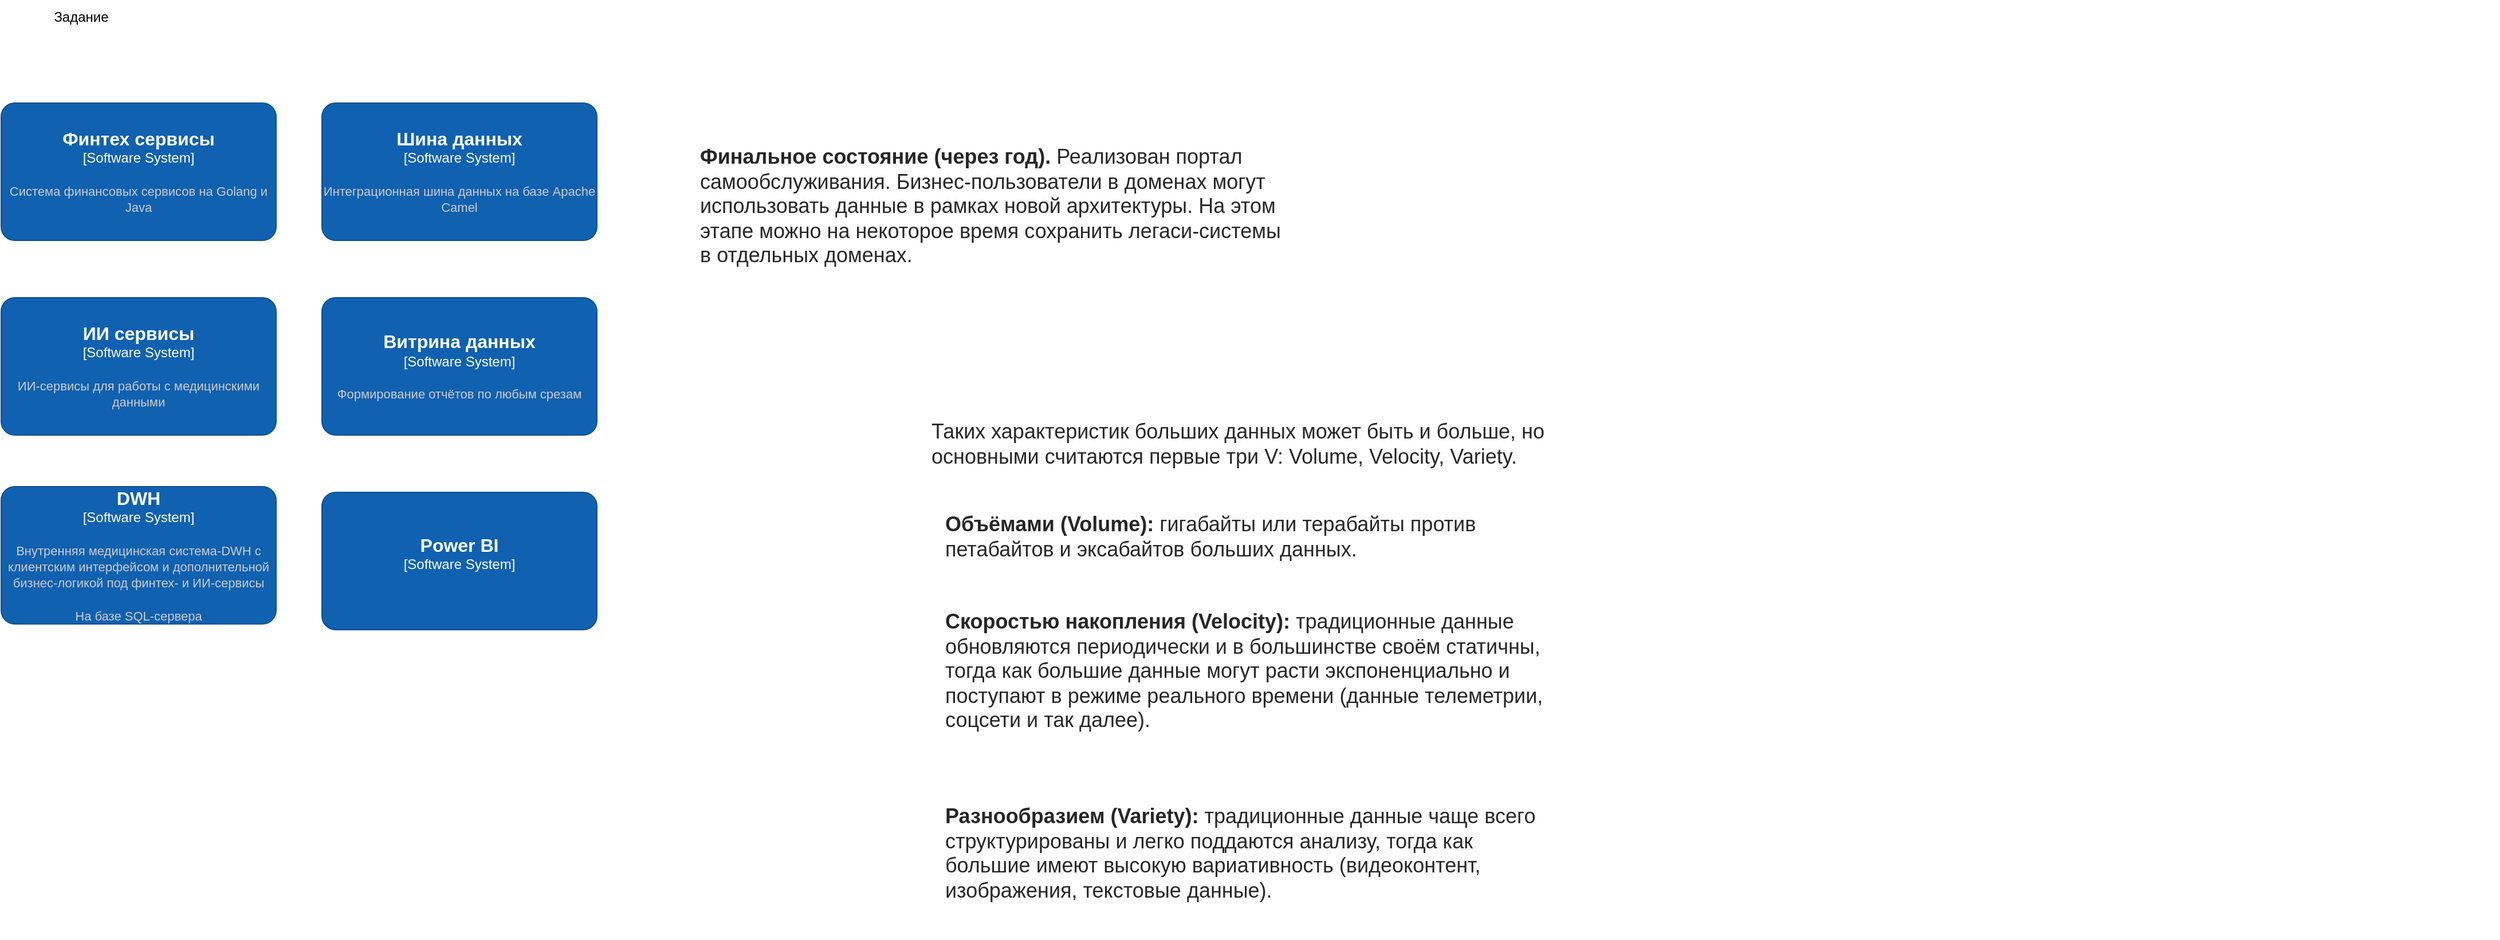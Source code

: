 <mxfile version="20.5.3" type="embed" pages="5"><diagram id="23iRSUPoRavnBvh4doch" name="C1"><mxGraphModel dx="937" dy="733" grid="1" gridSize="10" guides="1" tooltips="1" connect="1" arrows="1" fold="1" page="1" pageScale="1" pageWidth="827" pageHeight="1169" math="0" shadow="0"><root><mxCell id="0"/><mxCell id="1" parent="0"/><object placeholders="1" c4Name="Витрина данных" c4Type="Software System" c4Description="Формирование  отчётов по любым срезам" label="&lt;font style=&quot;font-size: 16px&quot;&gt;&lt;b&gt;%c4Name%&lt;/b&gt;&lt;/font&gt;&lt;div&gt;[%c4Type%]&lt;/div&gt;&lt;br&gt;&lt;div&gt;&lt;font style=&quot;font-size: 11px&quot;&gt;&lt;font color=&quot;#cccccc&quot;&gt;%c4Description%&lt;/font&gt;&lt;/div&gt;" id="2"><mxCell style="rounded=1;whiteSpace=wrap;html=1;labelBackgroundColor=none;fillColor=#1061B0;fontColor=#ffffff;align=center;arcSize=10;strokeColor=#0D5091;metaEdit=1;resizable=0;points=[[0.25,0,0],[0.5,0,0],[0.75,0,0],[1,0.25,0],[1,0.5,0],[1,0.75,0],[0.75,1,0],[0.5,1,0],[0.25,1,0],[0,0.75,0],[0,0.5,0],[0,0.25,0]];" parent="1" vertex="1"><mxGeometry x="330" y="300" width="240" height="120" as="geometry"/></mxCell></object><object placeholders="1" c4Name="Финтех сервисы" c4Type="Software System" c4Description="Система финансовых сервисов на Golang и Java" label="&lt;font style=&quot;font-size: 16px&quot;&gt;&lt;b&gt;%c4Name%&lt;/b&gt;&lt;/font&gt;&lt;div&gt;[%c4Type%]&lt;/div&gt;&lt;br&gt;&lt;div&gt;&lt;font style=&quot;font-size: 11px&quot;&gt;&lt;font color=&quot;#cccccc&quot;&gt;%c4Description%&lt;/font&gt;&lt;/div&gt;" id="3"><mxCell style="rounded=1;whiteSpace=wrap;html=1;labelBackgroundColor=none;fillColor=#1061B0;fontColor=#ffffff;align=center;arcSize=10;strokeColor=#0D5091;metaEdit=1;resizable=0;points=[[0.25,0,0],[0.5,0,0],[0.75,0,0],[1,0.25,0],[1,0.5,0],[1,0.75,0],[0.75,1,0],[0.5,1,0],[0.25,1,0],[0,0.75,0],[0,0.5,0],[0,0.25,0]];" parent="1" vertex="1"><mxGeometry x="50" y="130" width="240" height="120" as="geometry"/></mxCell></object><object placeholders="1" c4Name="DWH" c4Type="Software System" c4Description="Внутренняя медицинская система-DWH с клиентским интерфейсом и дополнительной бизнес-логикой под финтех- и ИИ-сервисы&#10;&#10;На базе SQL-сервера" label="&lt;font style=&quot;font-size: 16px&quot;&gt;&lt;b&gt;%c4Name%&lt;/b&gt;&lt;/font&gt;&lt;div&gt;[%c4Type%]&lt;/div&gt;&lt;br&gt;&lt;div&gt;&lt;font style=&quot;font-size: 11px&quot;&gt;&lt;font color=&quot;#cccccc&quot;&gt;%c4Description%&lt;/font&gt;&lt;/div&gt;" id="4"><mxCell style="rounded=1;whiteSpace=wrap;html=1;labelBackgroundColor=none;fillColor=#1061B0;fontColor=#ffffff;align=center;arcSize=10;strokeColor=#0D5091;metaEdit=1;resizable=0;points=[[0.25,0,0],[0.5,0,0],[0.75,0,0],[1,0.25,0],[1,0.5,0],[1,0.75,0],[0.75,1,0],[0.5,1,0],[0.25,1,0],[0,0.75,0],[0,0.5,0],[0,0.25,0]];" parent="1" vertex="1"><mxGeometry x="50" y="465" width="240" height="120" as="geometry"/></mxCell></object><object placeholders="1" c4Name="ИИ сервисы" c4Type="Software System" c4Description="ИИ-сервисы для работы с медицинскими данными" label="&lt;font style=&quot;font-size: 16px&quot;&gt;&lt;b&gt;%c4Name%&lt;/b&gt;&lt;/font&gt;&lt;div&gt;[%c4Type%]&lt;/div&gt;&lt;br&gt;&lt;div&gt;&lt;font style=&quot;font-size: 11px&quot;&gt;&lt;font color=&quot;#cccccc&quot;&gt;%c4Description%&lt;/font&gt;&lt;/div&gt;" id="5"><mxCell style="rounded=1;whiteSpace=wrap;html=1;labelBackgroundColor=none;fillColor=#1061B0;fontColor=#ffffff;align=center;arcSize=10;strokeColor=#0D5091;metaEdit=1;resizable=0;points=[[0.25,0,0],[0.5,0,0],[0.75,0,0],[1,0.25,0],[1,0.5,0],[1,0.75,0],[0.75,1,0],[0.5,1,0],[0.25,1,0],[0,0.75,0],[0,0.5,0],[0,0.25,0]];" parent="1" vertex="1"><mxGeometry x="50" y="300" width="240" height="120" as="geometry"/></mxCell></object><object placeholders="1" c4Name="Шина данных" c4Type="Software System" c4Description="Интеграционная шина данных на базе Apache Camel" label="&lt;font style=&quot;font-size: 16px&quot;&gt;&lt;b&gt;%c4Name%&lt;/b&gt;&lt;/font&gt;&lt;div&gt;[%c4Type%]&lt;/div&gt;&lt;br&gt;&lt;div&gt;&lt;font style=&quot;font-size: 11px&quot;&gt;&lt;font color=&quot;#cccccc&quot;&gt;%c4Description%&lt;/font&gt;&lt;/div&gt;" id="6"><mxCell style="rounded=1;whiteSpace=wrap;html=1;labelBackgroundColor=none;fillColor=#1061B0;fontColor=#ffffff;align=center;arcSize=10;strokeColor=#0D5091;metaEdit=1;resizable=0;points=[[0.25,0,0],[0.5,0,0],[0.75,0,0],[1,0.25,0],[1,0.5,0],[1,0.75,0],[0.75,1,0],[0.5,1,0],[0.25,1,0],[0,0.75,0],[0,0.5,0],[0,0.25,0]];" parent="1" vertex="1"><mxGeometry x="330" y="130" width="240" height="120" as="geometry"/></mxCell></object><object placeholders="1" c4Name="Power BI" c4Type="Software System" c4Description="" label="&lt;font style=&quot;font-size: 16px&quot;&gt;&lt;b&gt;%c4Name%&lt;/b&gt;&lt;/font&gt;&lt;div&gt;[%c4Type%]&lt;/div&gt;&lt;br&gt;&lt;div&gt;&lt;font style=&quot;font-size: 11px&quot;&gt;&lt;font color=&quot;#cccccc&quot;&gt;%c4Description%&lt;/font&gt;&lt;/div&gt;" id="7"><mxCell style="rounded=1;whiteSpace=wrap;html=1;labelBackgroundColor=none;fillColor=#1061B0;fontColor=#ffffff;align=center;arcSize=10;strokeColor=#0D5091;metaEdit=1;resizable=0;points=[[0.25,0,0],[0.5,0,0],[0.75,0,0],[1,0.25,0],[1,0.5,0],[1,0.75,0],[0.75,1,0],[0.5,1,0],[0.25,1,0],[0,0.75,0],[0,0.5,0],[0,0.25,0]];" parent="1" vertex="1"><mxGeometry x="330" y="470" width="240" height="120" as="geometry"/></mxCell></object><mxCell id="197l-86i7AskJh7iJ8gt-7" value="&lt;ul style=&quot;box-sizing: inherit; margin: var(--size-400, calc(var(--base-unit, calc(1rem * var(--base-ratio, 1))) * 1.25)) 0 0 var(--size-300, var(--base-unit, calc(1rem * var(--base-ratio, 1)))); padding: 0 0 0 var(--size-700, calc(var(--base-unit, calc(1rem * var(--base-ratio, 1))) * 2)); list-style: none; color: rgba(0, 0, 0, 0.85); font-family: &amp;quot;YS Text&amp;quot;, sans-serif; font-size: 18px; font-style: normal; font-variant-ligatures: normal; font-variant-caps: normal; font-weight: 400; letter-spacing: normal; orphans: 2; text-align: start; text-indent: 0px; text-transform: none; widows: 2; word-spacing: 0px; -webkit-text-stroke-width: 0px; background-color: rgb(255, 255, 255); text-decoration-thickness: initial; text-decoration-style: initial; text-decoration-color: initial;&quot;&gt;&lt;li style=&quot;box-sizing: inherit; position: relative;&quot;&gt;&lt;strong style=&quot;box-sizing: inherit;&quot;&gt;Финальное состояние (через год).&lt;/strong&gt; Реализован портал самообслуживания. Бизнес-пользователи в доменах могут использовать данные в рамках новой архитектуры. На этом этапе можно на некоторое время сохранить легаси-системы в отдельных доменах.&lt;/li&gt;&lt;/ul&gt;" style="text;whiteSpace=wrap;html=1;" parent="1" vertex="1"><mxGeometry x="610" y="140" width="560" height="150" as="geometry"/></mxCell><UserObject label="Задание" link="https://practicum.yandex.ru/learn/software-architect/courses/a12a97b7-f7d7-4fa6-be32-74c0288e743e/sprints/370414/topics/603c01d9-281a-4949-a158-518064df6f49/lessons/db078c45-7142-422d-b123-892430124c1c/" id="197l-86i7AskJh7iJ8gt-8"><mxCell style="text;html=1;strokeColor=none;fillColor=none;align=center;verticalAlign=middle;whiteSpace=wrap;rounded=0;" parent="1" vertex="1"><mxGeometry x="90" y="40" width="60" height="30" as="geometry"/></mxCell></UserObject><mxCell id="197l-86i7AskJh7iJ8gt-9" value="&lt;span style=&quot;color: rgba(0, 0, 0, 0.85); font-family: &amp;quot;YS Text&amp;quot;, sans-serif; font-size: 18px; font-style: normal; font-variant-ligatures: normal; font-variant-caps: normal; font-weight: 400; letter-spacing: normal; orphans: 2; text-align: start; text-indent: 0px; text-transform: none; widows: 2; word-spacing: 0px; -webkit-text-stroke-width: 0px; background-color: rgb(255, 255, 255); text-decoration-thickness: initial; text-decoration-style: initial; text-decoration-color: initial; float: none; display: inline !important;&quot;&gt;Таких характеристик больших данных может быть и больше, но основными считаются первые три V: Volume, Velocity, Variety.&lt;/span&gt;" style="text;whiteSpace=wrap;html=1;" parent="1" vertex="1"><mxGeometry x="860" y="400" width="560" height="90" as="geometry"/></mxCell><mxCell id="197l-86i7AskJh7iJ8gt-10" value="&lt;ul style=&quot;box-sizing: inherit; margin-top: var(--size-300, var(--base-unit, calc(1rem * var(--base-ratio, 1)))); padding: 0 0 0 var(--size-700, calc(var(--base-unit, calc(1rem * var(--base-ratio, 1))) * 2)); list-style: none; color: rgba(0, 0, 0, 0.85); font-family: &amp;quot;YS Text&amp;quot;, sans-serif; font-size: 18px; font-style: normal; font-variant-ligatures: normal; font-variant-caps: normal; font-weight: 400; letter-spacing: normal; orphans: 2; text-align: start; text-indent: 0px; text-transform: none; widows: 2; word-spacing: 0px; -webkit-text-stroke-width: 0px; background-color: rgb(255, 255, 255); text-decoration-thickness: initial; text-decoration-style: initial; text-decoration-color: initial;&quot;&gt;&lt;li style=&quot;box-sizing: inherit; position: relative; margin: 0 0 var(--size-100, calc(var(--base-unit, calc(1rem * var(--base-ratio, 1))) * 0.5));&quot;&gt;&lt;strong style=&quot;box-sizing: inherit;&quot;&gt;Объёмами (Volume):&lt;/strong&gt; гигабайты или терабайты против петабайтов и эксабайтов больших данных.&lt;/li&gt;&lt;/ul&gt;" style="text;whiteSpace=wrap;html=1;fontColor=#330000;" parent="1" vertex="1"><mxGeometry x="840" y="465" width="560" height="100" as="geometry"/></mxCell><mxCell id="197l-86i7AskJh7iJ8gt-11" value="&lt;ul style=&quot;box-sizing: inherit; margin-top: var(--size-300, var(--base-unit, calc(1rem * var(--base-ratio, 1)))); padding: 0 0 0 var(--size-700, calc(var(--base-unit, calc(1rem * var(--base-ratio, 1))) * 2)); list-style: none; color: rgba(0, 0, 0, 0.85); font-family: &amp;quot;YS Text&amp;quot;, sans-serif; font-size: 18px; font-style: normal; font-variant-ligatures: normal; font-variant-caps: normal; font-weight: 400; letter-spacing: normal; orphans: 2; text-align: start; text-indent: 0px; text-transform: none; widows: 2; word-spacing: 0px; -webkit-text-stroke-width: 0px; background-color: rgb(255, 255, 255); text-decoration-thickness: initial; text-decoration-style: initial; text-decoration-color: initial;&quot;&gt;&lt;li style=&quot;box-sizing: inherit; position: relative; margin: 0 0 var(--size-100, calc(var(--base-unit, calc(1rem * var(--base-ratio, 1))) * 0.5));&quot;&gt;&lt;strong style=&quot;box-sizing: inherit;&quot;&gt;Скоростью накопления (Velocity):&lt;/strong&gt; традиционные данные обновляются периодически и в большинстве своём статичны, тогда как большие данные могут расти экспоненциально и поступают в режиме реального времени (данные телеметрии, соцсети и так далее).&lt;/li&gt;&lt;/ul&gt;" style="text;whiteSpace=wrap;html=1;fontColor=#330000;" parent="1" vertex="1"><mxGeometry x="840" y="550" width="560" height="170" as="geometry"/></mxCell><mxCell id="197l-86i7AskJh7iJ8gt-12" value="&lt;ul style=&quot;box-sizing: inherit; margin-top: var(--size-300, var(--base-unit, calc(1rem * var(--base-ratio, 1)))); padding: 0 0 0 var(--size-700, calc(var(--base-unit, calc(1rem * var(--base-ratio, 1))) * 2)); list-style: none; color: rgba(0, 0, 0, 0.85); font-family: &amp;quot;YS Text&amp;quot;, sans-serif; font-size: 18px; font-style: normal; font-variant-ligatures: normal; font-variant-caps: normal; font-weight: 400; letter-spacing: normal; orphans: 2; text-align: start; text-indent: 0px; text-transform: none; widows: 2; word-spacing: 0px; -webkit-text-stroke-width: 0px; background-color: rgb(255, 255, 255); text-decoration-thickness: initial; text-decoration-style: initial; text-decoration-color: initial;&quot;&gt;&lt;li style=&quot;box-sizing: inherit; position: relative; margin: 0 0 var(--size-100, calc(var(--base-unit, calc(1rem * var(--base-ratio, 1))) * 0.5));&quot;&gt;&lt;strong style=&quot;box-sizing: inherit;&quot;&gt;Разнообразием (Variety):&lt;/strong&gt; традиционные данные чаще всего структурированы и легко поддаются анализу, тогда как большие имеют высокую вариативность (видеоконтент, изображения, текстовые данные).&lt;/li&gt;&lt;/ul&gt;" style="text;whiteSpace=wrap;html=1;fontColor=#330000;" parent="1" vertex="1"><mxGeometry x="840" y="720" width="560" height="140" as="geometry"/></mxCell><mxCell id="197l-86i7AskJh7iJ8gt-14" value="" style="shape=image;verticalLabelPosition=bottom;labelBackgroundColor=default;verticalAlign=top;aspect=fixed;imageAspect=0;image=https://pictures.s3.yandex.net/resources/image_15_1734363718.png;" parent="1" vertex="1"><mxGeometry x="1450" y="420" width="780" height="403.5" as="geometry"/></mxCell></root></mxGraphModel></diagram><diagram id="8i_M9Wmt8dOl9sMilWbp" name="C2"><mxGraphModel dx="3378" dy="2322" grid="1" gridSize="10" guides="1" tooltips="1" connect="1" arrows="1" fold="1" page="1" pageScale="1" pageWidth="850" pageHeight="1100" math="0" shadow="0"><root><mxCell id="0"/><mxCell id="1" parent="0"/><mxCell id="GyOEUE6wmEK48pXzQRWV-2" style="edgeStyle=orthogonalEdgeStyle;rounded=0;orthogonalLoop=1;jettySize=auto;html=1;" parent="1" source="uXZamKywYNKK_NegLSkp-1" target="DBlOYCLoVQVMYjwKYsTO-2" edge="1"><mxGeometry relative="1" as="geometry"><Array as="points"><mxPoint x="-200" y="210"/></Array></mxGeometry></mxCell><mxCell id="GyOEUE6wmEK48pXzQRWV-9" style="edgeStyle=orthogonalEdgeStyle;rounded=0;orthogonalLoop=1;jettySize=auto;html=1;" parent="1" source="uXZamKywYNKK_NegLSkp-1" edge="1"><mxGeometry relative="1" as="geometry"><mxPoint x="-1400" y="300" as="targetPoint"/></mxGeometry></mxCell><object placeholders="1" c4Type="DWH" c4Container="Container" c4Technology="Microsoft SQL-сервера 2008 года" c4Description="" label="&lt;font style=&quot;font-size: 16px&quot;&gt;&lt;b&gt;%c4Type%&lt;/b&gt;&lt;/font&gt;&lt;div&gt;[%c4Container%:&amp;nbsp;%c4Technology%]&lt;/div&gt;&lt;br&gt;&lt;div&gt;&lt;font style=&quot;font-size: 11px&quot;&gt;&lt;font color=&quot;#E6E6E6&quot;&gt;%c4Description%&lt;/font&gt;&lt;/div&gt;" id="uXZamKywYNKK_NegLSkp-1"><mxCell style="shape=cylinder3;size=15;whiteSpace=wrap;html=1;boundedLbl=1;rounded=0;labelBackgroundColor=none;fillColor=#23A2D9;fontSize=12;fontColor=#ffffff;align=center;strokeColor=#0E7DAD;metaEdit=1;points=[[0.5,0,0],[1,0.25,0],[1,0.5,0],[1,0.75,0],[0.5,1,0],[0,0.75,0],[0,0.5,0],[0,0.25,0]];resizable=0;" parent="1" vertex="1"><mxGeometry x="-580" y="-60" width="240" height="120" as="geometry"/></mxCell></object><mxCell id="GyOEUE6wmEK48pXzQRWV-11" style="edgeStyle=orthogonalEdgeStyle;rounded=0;orthogonalLoop=1;jettySize=auto;html=1;" parent="1" source="uXZamKywYNKK_NegLSkp-2" target="DBlOYCLoVQVMYjwKYsTO-2" edge="1"><mxGeometry relative="1" as="geometry"><Array as="points"><mxPoint x="-200" y="510"/></Array></mxGeometry></mxCell><object placeholders="1" c4Type="Мета данные" c4Container="Container" c4Technology="" c4Description="" label="&lt;font style=&quot;font-size: 16px&quot;&gt;&lt;b&gt;%c4Type%&lt;/b&gt;&lt;/font&gt;&lt;div&gt;[%c4Container%:&amp;nbsp;%c4Technology%]&lt;/div&gt;&lt;br&gt;&lt;div&gt;&lt;font style=&quot;font-size: 11px&quot;&gt;&lt;font color=&quot;#E6E6E6&quot;&gt;%c4Description%&lt;/font&gt;&lt;/div&gt;" id="uXZamKywYNKK_NegLSkp-2"><mxCell style="shape=cylinder3;size=15;whiteSpace=wrap;html=1;boundedLbl=1;rounded=0;labelBackgroundColor=none;fillColor=#23A2D9;fontSize=12;fontColor=#ffffff;align=center;strokeColor=#0E7DAD;metaEdit=1;points=[[0.5,0,0],[1,0.25,0],[1,0.5,0],[1,0.75,0],[0.5,1,0],[0,0.75,0],[0,0.5,0],[0,0.25,0]];resizable=0;" parent="1" vertex="1"><mxGeometry x="-650" y="450" width="240" height="120" as="geometry"/></mxCell></object><mxCell id="GyOEUE6wmEK48pXzQRWV-4" style="edgeStyle=orthogonalEdgeStyle;rounded=0;orthogonalLoop=1;jettySize=auto;html=1;" parent="1" source="DBlOYCLoVQVMYjwKYsTO-2" target="5u0WfhAQeUIpRheXeeQP-3" edge="1"><mxGeometry relative="1" as="geometry"><Array as="points"><mxPoint x="-150" y="40"/></Array></mxGeometry></mxCell><mxCell id="GyOEUE6wmEK48pXzQRWV-5" style="edgeStyle=orthogonalEdgeStyle;rounded=0;orthogonalLoop=1;jettySize=auto;html=1;" parent="1" source="DBlOYCLoVQVMYjwKYsTO-2" target="5u0WfhAQeUIpRheXeeQP-2" edge="1"><mxGeometry relative="1" as="geometry"><Array as="points"><mxPoint x="-80" y="250"/></Array></mxGeometry></mxCell><object placeholders="1" c4Name="ETL оркестратор" c4Type="Container" c4Technology="Airflow" c4Description="" label="&lt;font style=&quot;font-size: 16px&quot;&gt;&lt;b&gt;%c4Name%&lt;/b&gt;&lt;/font&gt;&lt;div&gt;[%c4Type%: %c4Technology%]&lt;/div&gt;&lt;br&gt;&lt;div&gt;&lt;font style=&quot;font-size: 11px&quot;&gt;&lt;font color=&quot;#E6E6E6&quot;&gt;%c4Description%&lt;/font&gt;&lt;/div&gt;" id="DBlOYCLoVQVMYjwKYsTO-2"><mxCell style="rounded=1;whiteSpace=wrap;html=1;fontSize=11;labelBackgroundColor=none;fillColor=#23A2D9;fontColor=#ffffff;align=center;arcSize=10;strokeColor=#0E7DAD;metaEdit=1;resizable=0;points=[[0.25,0,0],[0.5,0,0],[0.75,0,0],[1,0.25,0],[1,0.5,0],[1,0.75,0],[0.75,1,0],[0.5,1,0],[0.25,1,0],[0,0.75,0],[0,0.5,0],[0,0.25,0]];" parent="1" vertex="1"><mxGeometry x="-270" y="310" width="240" height="120" as="geometry"/></mxCell></object><object placeholders="1" c4Name="Контроллер" c4Type="Container" c4Technology="" c4Description="" label="&lt;font style=&quot;font-size: 16px&quot;&gt;&lt;b&gt;%c4Name%&lt;/b&gt;&lt;/font&gt;&lt;div&gt;[%c4Type%: %c4Technology%]&lt;/div&gt;&lt;br&gt;&lt;div&gt;&lt;font style=&quot;font-size: 11px&quot;&gt;&lt;font color=&quot;#E6E6E6&quot;&gt;%c4Description%&lt;/font&gt;&lt;/div&gt;" id="HTFtOqsjaucjWdzeqEvK-1"><mxCell style="rounded=1;whiteSpace=wrap;html=1;fontSize=11;labelBackgroundColor=none;fillColor=#23A2D9;fontColor=#ffffff;align=center;arcSize=10;strokeColor=#0E7DAD;metaEdit=1;resizable=0;points=[[0.25,0,0],[0.5,0,0],[0.75,0,0],[1,0.25,0],[1,0.5,0],[1,0.75,0],[0.75,1,0],[0.5,1,0],[0.25,1,0],[0,0.75,0],[0,0.5,0],[0,0.25,0]];" parent="1" vertex="1"><mxGeometry x="520" y="-20" width="240" height="120" as="geometry"/></mxCell></object><mxCell id="GyOEUE6wmEK48pXzQRWV-16" style="edgeStyle=orthogonalEdgeStyle;rounded=0;orthogonalLoop=1;jettySize=auto;html=1;" parent="1" source="5u0WfhAQeUIpRheXeeQP-2" target="GyOEUE6wmEK48pXzQRWV-13" edge="1"><mxGeometry relative="1" as="geometry"/></mxCell><object placeholders="1" c4Type="DB ML" c4Container="Container" c4Technology="" c4Description="" label="&lt;font style=&quot;font-size: 16px&quot;&gt;&lt;b&gt;%c4Type%&lt;/b&gt;&lt;/font&gt;&lt;div&gt;[%c4Container%:&amp;nbsp;%c4Technology%]&lt;/div&gt;&lt;br&gt;&lt;div&gt;&lt;font style=&quot;font-size: 11px&quot;&gt;&lt;font color=&quot;#E6E6E6&quot;&gt;%c4Description%&lt;/font&gt;&lt;/div&gt;" id="5u0WfhAQeUIpRheXeeQP-2"><mxCell style="shape=cylinder3;size=15;whiteSpace=wrap;html=1;boundedLbl=1;rounded=0;labelBackgroundColor=none;fillColor=#23A2D9;fontSize=12;fontColor=#ffffff;align=center;strokeColor=#0E7DAD;metaEdit=1;points=[[0.5,0,0],[1,0.25,0],[1,0.5,0],[1,0.75,0],[0.5,1,0],[0,0.75,0],[0,0.5,0],[0,0.25,0]];resizable=0;" parent="1" vertex="1"><mxGeometry x="140" y="190" width="240" height="120" as="geometry"/></mxCell></object><mxCell id="GyOEUE6wmEK48pXzQRWV-12" style="edgeStyle=orthogonalEdgeStyle;rounded=0;orthogonalLoop=1;jettySize=auto;html=1;" parent="1" source="5u0WfhAQeUIpRheXeeQP-3" target="HTFtOqsjaucjWdzeqEvK-1" edge="1"><mxGeometry relative="1" as="geometry"/></mxCell><object placeholders="1" c4Type="DB финтех" c4Container="Container" c4Technology="" c4Description="" label="&lt;font style=&quot;font-size: 16px&quot;&gt;&lt;b&gt;%c4Type%&lt;/b&gt;&lt;/font&gt;&lt;div&gt;[%c4Container%:&amp;nbsp;%c4Technology%]&lt;/div&gt;&lt;br&gt;&lt;div&gt;&lt;font style=&quot;font-size: 11px&quot;&gt;&lt;font color=&quot;#E6E6E6&quot;&gt;%c4Description%&lt;/font&gt;&lt;/div&gt;" id="5u0WfhAQeUIpRheXeeQP-3"><mxCell style="shape=cylinder3;size=15;whiteSpace=wrap;html=1;boundedLbl=1;rounded=0;labelBackgroundColor=none;fillColor=#23A2D9;fontSize=12;fontColor=#ffffff;align=center;strokeColor=#0E7DAD;metaEdit=1;points=[[0.5,0,0],[1,0.25,0],[1,0.5,0],[1,0.75,0],[0.5,1,0],[0,0.75,0],[0,0.5,0],[0,0.25,0]];resizable=0;" parent="1" vertex="1"><mxGeometry x="140" y="-20" width="240" height="120" as="geometry"/></mxCell></object><mxCell id="GyOEUE6wmEK48pXzQRWV-19" style="edgeStyle=orthogonalEdgeStyle;rounded=0;orthogonalLoop=1;jettySize=auto;html=1;" parent="1" source="qfolQS0Iv-JqsglXWNlU-1" target="uXZamKywYNKK_NegLSkp-1" edge="1"><mxGeometry relative="1" as="geometry"/></mxCell><object placeholders="1" c4Type="Шина данных" c4Container="Container" c4Technology="Apache Camel" c4Description="container role/responsibility." label="&lt;font style=&quot;font-size: 16px&quot;&gt;&lt;b&gt;%c4Type%&lt;/b&gt;&lt;/font&gt;&lt;div&gt;[%c4Container%:&amp;nbsp;%c4Technology%]&lt;/div&gt;&lt;br&gt;&lt;div&gt;&lt;font style=&quot;font-size: 11px&quot;&gt;&lt;font color=&quot;#E6E6E6&quot;&gt;%c4Description%&lt;/font&gt;&lt;/div&gt;" id="qfolQS0Iv-JqsglXWNlU-1"><mxCell style="shape=cylinder3;size=15;direction=south;whiteSpace=wrap;html=1;boundedLbl=1;rounded=0;labelBackgroundColor=none;fillColor=#23A2D9;fontSize=12;fontColor=#ffffff;align=center;strokeColor=#0E7DAD;metaEdit=1;points=[[0.5,0,0],[1,0.25,0],[1,0.5,0],[1,0.75,0],[0.5,1,0],[0,0.75,0],[0,0.5,0],[0,0.25,0]];resizable=0;" parent="1" vertex="1"><mxGeometry x="-580" y="-440" width="240" height="120" as="geometry"/></mxCell></object><mxCell id="OhluFPCrRhp2pNwpq7n2-2" style="edgeStyle=orthogonalEdgeStyle;rounded=0;orthogonalLoop=1;jettySize=auto;html=1;fontColor=#330000;startArrow=classic;startFill=1;" parent="1" source="OhluFPCrRhp2pNwpq7n2-1" target="qfolQS0Iv-JqsglXWNlU-1" edge="1"><mxGeometry relative="1" as="geometry"/></mxCell><object placeholders="1" c4Name="ИИ сервисы" c4Type="Software System" c4Description="ИИ-сервисы для работы с медицинскими данными" label="&lt;font style=&quot;font-size: 16px&quot;&gt;&lt;b&gt;%c4Name%&lt;/b&gt;&lt;/font&gt;&lt;div&gt;[%c4Type%]&lt;/div&gt;&lt;br&gt;&lt;div&gt;&lt;font style=&quot;font-size: 11px&quot;&gt;&lt;font color=&quot;#cccccc&quot;&gt;%c4Description%&lt;/font&gt;&lt;/div&gt;" id="OhluFPCrRhp2pNwpq7n2-1"><mxCell style="rounded=1;whiteSpace=wrap;html=1;labelBackgroundColor=none;fillColor=#1061B0;fontColor=#ffffff;align=center;arcSize=10;strokeColor=#0D5091;metaEdit=1;resizable=0;points=[[0.25,0,0],[0.5,0,0],[0.75,0,0],[1,0.25,0],[1,0.5,0],[1,0.75,0],[0.75,1,0],[0.5,1,0],[0.25,1,0],[0,0.75,0],[0,0.5,0],[0,0.25,0]];" parent="1" vertex="1"><mxGeometry x="-960" y="-440" width="240" height="120" as="geometry"/></mxCell></object><mxCell id="hm6NtoqCERlV51BhnNZn-2" style="edgeStyle=orthogonalEdgeStyle;rounded=0;orthogonalLoop=1;jettySize=auto;html=1;fontColor=#330000;startArrow=classic;startFill=1;" parent="1" source="hm6NtoqCERlV51BhnNZn-1" target="qfolQS0Iv-JqsglXWNlU-1" edge="1"><mxGeometry relative="1" as="geometry"/></mxCell><object placeholders="1" c4Name="Финтех сервисы" c4Type="Software System" c4Description="Система финансовых сервисов на Golang и Java" label="&lt;font style=&quot;font-size: 16px&quot;&gt;&lt;b&gt;%c4Name%&lt;/b&gt;&lt;/font&gt;&lt;div&gt;[%c4Type%]&lt;/div&gt;&lt;br&gt;&lt;div&gt;&lt;font style=&quot;font-size: 11px&quot;&gt;&lt;font color=&quot;#cccccc&quot;&gt;%c4Description%&lt;/font&gt;&lt;/div&gt;" id="hm6NtoqCERlV51BhnNZn-1"><mxCell style="rounded=1;whiteSpace=wrap;html=1;labelBackgroundColor=none;fillColor=#1061B0;fontColor=#ffffff;align=center;arcSize=10;strokeColor=#0D5091;metaEdit=1;resizable=0;points=[[0.25,0,0],[0.5,0,0],[0.75,0,0],[1,0.25,0],[1,0.5,0],[1,0.75,0],[0.75,1,0],[0.5,1,0],[0.25,1,0],[0,0.75,0],[0,0.5,0],[0,0.25,0]];" parent="1" vertex="1"><mxGeometry x="-130" y="-440" width="240" height="120" as="geometry"/></mxCell></object><object placeholders="1" c4Name="DWH" c4Type="SystemScopeBoundary" c4Application="Software System" label="&lt;font style=&quot;font-size: 16px&quot;&gt;&lt;b&gt;&lt;div style=&quot;text-align: left&quot;&gt;%c4Name%&lt;/div&gt;&lt;/b&gt;&lt;/font&gt;&lt;div style=&quot;text-align: left&quot;&gt;[%c4Application%]&lt;/div&gt;" id="xQ56l7ESMh-1y7J8jq1y-1"><mxCell style="rounded=1;fontSize=11;whiteSpace=wrap;html=1;dashed=1;arcSize=20;fillColor=none;strokeColor=#666666;fontColor=#333333;labelBackgroundColor=none;align=left;verticalAlign=bottom;labelBorderColor=none;spacingTop=0;spacing=10;dashPattern=8 4;metaEdit=1;rotatable=0;perimeter=rectanglePerimeter;noLabel=0;labelPadding=0;allowArrows=0;connectable=0;expand=0;recursiveResize=0;editable=1;pointerEvents=0;absoluteArcSize=1;points=[[0.25,0,0],[0.5,0,0],[0.75,0,0],[1,0.25,0],[1,0.5,0],[1,0.75,0],[0.75,1,0],[0.5,1,0],[0.25,1,0],[0,0.75,0],[0,0.5,0],[0,0.25,0]];" parent="1" vertex="1"><mxGeometry x="-1140" y="-130" width="2000" height="950" as="geometry"/></mxCell></object><mxCell id="GyOEUE6wmEK48pXzQRWV-10" style="edgeStyle=orthogonalEdgeStyle;rounded=0;orthogonalLoop=1;jettySize=auto;html=1;" parent="1" target="uXZamKywYNKK_NegLSkp-2" edge="1"><mxGeometry relative="1" as="geometry"><Array as="points"><mxPoint x="-930" y="510"/></Array><mxPoint x="-1280" y="360.0" as="sourcePoint"/></mxGeometry></mxCell><object placeholders="1" c4Name="Контроллер" c4Type="Container" c4Technology="" c4Description="" label="&lt;font style=&quot;font-size: 16px&quot;&gt;&lt;b&gt;%c4Name%&lt;/b&gt;&lt;/font&gt;&lt;div&gt;[%c4Type%: %c4Technology%]&lt;/div&gt;&lt;br&gt;&lt;div&gt;&lt;font style=&quot;font-size: 11px&quot;&gt;&lt;font color=&quot;#E6E6E6&quot;&gt;%c4Description%&lt;/font&gt;&lt;/div&gt;" id="GyOEUE6wmEK48pXzQRWV-13"><mxCell style="rounded=1;whiteSpace=wrap;html=1;fontSize=11;labelBackgroundColor=none;fillColor=#23A2D9;fontColor=#ffffff;align=center;arcSize=10;strokeColor=#0E7DAD;metaEdit=1;resizable=0;points=[[0.25,0,0],[0.5,0,0],[0.75,0,0],[1,0.25,0],[1,0.5,0],[1,0.75,0],[0.75,1,0],[0.5,1,0],[0.25,1,0],[0,0.75,0],[0,0.5,0],[0,0.25,0]];" parent="1" vertex="1"><mxGeometry x="520" y="190" width="240" height="120" as="geometry"/></mxCell></object><object placeholders="1" c4Type="DB медицина" c4Container="Container" c4Technology="" c4Description="" label="&lt;font style=&quot;font-size: 16px&quot;&gt;&lt;b&gt;%c4Type%&lt;/b&gt;&lt;/font&gt;&lt;div&gt;[%c4Container%:&amp;nbsp;%c4Technology%]&lt;/div&gt;&lt;br&gt;&lt;div&gt;&lt;font style=&quot;font-size: 11px&quot;&gt;&lt;font color=&quot;#E6E6E6&quot;&gt;%c4Description%&lt;/font&gt;&lt;/div&gt;" id="GyOEUE6wmEK48pXzQRWV-21"><mxCell style="shape=cylinder3;size=15;whiteSpace=wrap;html=1;boundedLbl=1;rounded=0;labelBackgroundColor=none;fillColor=#23A2D9;fontSize=12;fontColor=#ffffff;align=center;strokeColor=#0E7DAD;metaEdit=1;points=[[0.5,0,0],[1,0.25,0],[1,0.5,0],[1,0.75,0],[0.5,1,0],[0,0.75,0],[0,0.5,0],[0,0.25,0]];resizable=0;" parent="1" vertex="1"><mxGeometry x="140" y="-210" width="240" height="120" as="geometry"/></mxCell></object><mxCell id="85sUpvyYu7XLjou6rN53-4" style="edgeStyle=orthogonalEdgeStyle;rounded=0;orthogonalLoop=1;jettySize=auto;html=1;" parent="1" source="85sUpvyYu7XLjou6rN53-3" target="qfolQS0Iv-JqsglXWNlU-1" edge="1"><mxGeometry relative="1" as="geometry"><Array as="points"><mxPoint x="-530" y="-610"/></Array></mxGeometry></mxCell><object placeholders="1" c4Name="Медицинские сервисы" c4Type="Software System" c4Description="Система финансовых сервисов на Golang и Java" label="&lt;font style=&quot;font-size: 16px&quot;&gt;&lt;b&gt;%c4Name%&lt;/b&gt;&lt;/font&gt;&lt;div&gt;[%c4Type%]&lt;/div&gt;&lt;br&gt;&lt;div&gt;&lt;font style=&quot;font-size: 11px&quot;&gt;&lt;font color=&quot;#cccccc&quot;&gt;%c4Description%&lt;/font&gt;&lt;/div&gt;" id="85sUpvyYu7XLjou6rN53-3"><mxCell style="rounded=1;whiteSpace=wrap;html=1;labelBackgroundColor=none;fillColor=#1061B0;fontColor=#ffffff;align=center;arcSize=10;strokeColor=#0D5091;metaEdit=1;resizable=0;points=[[0.25,0,0],[0.5,0,0],[0.75,0,0],[1,0.25,0],[1,0.5,0],[1,0.75,0],[0.75,1,0],[0.5,1,0],[0.25,1,0],[0,0.75,0],[0,0.5,0],[0,0.25,0]];" parent="1" vertex="1"><mxGeometry x="-580" y="-700" width="240" height="120" as="geometry"/></mxCell></object><mxCell id="85sUpvyYu7XLjou6rN53-8" style="edgeStyle=orthogonalEdgeStyle;rounded=0;orthogonalLoop=1;jettySize=auto;html=1;" parent="1" source="85sUpvyYu7XLjou6rN53-7" target="HTFtOqsjaucjWdzeqEvK-1" edge="1"><mxGeometry relative="1" as="geometry"/></mxCell><object placeholders="1" c4Name="UI владельца" c4Type="Container" c4Technology="" c4Description="" label="&lt;font style=&quot;font-size: 16px&quot;&gt;&lt;b&gt;%c4Name%&lt;/b&gt;&lt;/font&gt;&lt;div&gt;[%c4Type%: %c4Technology%]&lt;/div&gt;&lt;br&gt;&lt;div&gt;&lt;font style=&quot;font-size: 11px&quot;&gt;&lt;font color=&quot;#E6E6E6&quot;&gt;%c4Description%&lt;/font&gt;&lt;/div&gt;" id="85sUpvyYu7XLjou6rN53-7"><mxCell style="rounded=1;whiteSpace=wrap;html=1;fontSize=11;labelBackgroundColor=none;fillColor=#23A2D9;fontColor=#ffffff;align=center;arcSize=10;strokeColor=#0E7DAD;metaEdit=1;resizable=0;points=[[0.25,0,0],[0.5,0,0],[0.75,0,0],[1,0.25,0],[1,0.5,0],[1,0.75,0],[0.75,1,0],[0.5,1,0],[0.25,1,0],[0,0.75,0],[0,0.5,0],[0,0.25,0]];" parent="1" vertex="1"><mxGeometry x="1090" y="-20" width="240" height="120" as="geometry"/></mxCell></object><mxCell id="85sUpvyYu7XLjou6rN53-10" style="edgeStyle=orthogonalEdgeStyle;rounded=0;orthogonalLoop=1;jettySize=auto;html=1;" parent="1" source="85sUpvyYu7XLjou6rN53-9" target="85sUpvyYu7XLjou6rN53-7" edge="1"><mxGeometry relative="1" as="geometry"/></mxCell><mxCell id="85sUpvyYu7XLjou6rN53-11" value="управление данными" style="edgeLabel;html=1;align=center;verticalAlign=middle;resizable=0;points=[];" parent="85sUpvyYu7XLjou6rN53-10" vertex="1" connectable="0"><mxGeometry x="-0.144" y="5" relative="1" as="geometry"><mxPoint y="-5" as="offset"/></mxGeometry></mxCell><object placeholders="1" c4Name="Владелец" c4Type="Person" c4Description="Description of person." label="&lt;font style=&quot;font-size: 16px&quot;&gt;&lt;b&gt;%c4Name%&lt;/b&gt;&lt;/font&gt;&lt;div&gt;[%c4Type%]&lt;/div&gt;&lt;br&gt;&lt;div&gt;&lt;font style=&quot;font-size: 11px&quot;&gt;&lt;font color=&quot;#cccccc&quot;&gt;%c4Description%&lt;/font&gt;&lt;/div&gt;" id="85sUpvyYu7XLjou6rN53-9"><mxCell style="html=1;fontSize=11;dashed=0;whiteSpace=wrap;fillColor=#083F75;strokeColor=#06315C;fontColor=#ffffff;shape=mxgraph.c4.person2;align=center;metaEdit=1;points=[[0.5,0,0],[1,0.5,0],[1,0.75,0],[0.75,1,0],[0.5,1,0],[0.25,1,0],[0,0.75,0],[0,0.5,0]];resizable=0;" parent="1" vertex="1"><mxGeometry x="1590" y="-50" width="200" height="180" as="geometry"/></mxCell></object><object placeholders="1" c4Name="Система маркировки чувствительных данных" c4Type="Software System" c4Description="Предназначена для автоматической классификации, назначения тегов и анализ данных" label="&lt;font style=&quot;font-size: 16px&quot;&gt;&lt;b&gt;%c4Name%&lt;/b&gt;&lt;/font&gt;&lt;div&gt;[%c4Type%]&lt;/div&gt;&lt;br&gt;&lt;div&gt;&lt;font style=&quot;font-size: 11px&quot;&gt;&lt;font color=&quot;#cccccc&quot;&gt;%c4Description%&lt;/font&gt;&lt;/div&gt;" id="tRu-eJ3HQIWK9Mx4Z1jR-1"><mxCell style="rounded=1;whiteSpace=wrap;html=1;labelBackgroundColor=none;fillColor=#1061B0;fontColor=#ffffff;align=center;arcSize=10;strokeColor=#0D5091;metaEdit=1;resizable=0;points=[[0.25,0,0],[0.5,0,0],[0.75,0,0],[1,0.25,0],[1,0.5,0],[1,0.75,0],[0.75,1,0],[0.5,1,0],[0.25,1,0],[0,0.75,0],[0,0.5,0],[0,0.25,0]];" vertex="1" parent="1"><mxGeometry x="-1500" y="-60" width="240" height="120" as="geometry"/></mxCell></object><object placeholders="1" c4Name="Сервис метаданных" c4Type="SystemScopeBoundary" c4Application="Software System" label="&lt;font style=&quot;font-size: 16px&quot;&gt;&lt;b&gt;&lt;div style=&quot;text-align: left&quot;&gt;%c4Name%&lt;/div&gt;&lt;/b&gt;&lt;/font&gt;&lt;div style=&quot;text-align: left&quot;&gt;[%c4Application%]&lt;/div&gt;" id="tRu-eJ3HQIWK9Mx4Z1jR-9"><mxCell style="rounded=1;fontSize=11;whiteSpace=wrap;html=1;dashed=1;arcSize=20;fillColor=none;strokeColor=#666666;fontColor=#333333;labelBackgroundColor=none;align=left;verticalAlign=bottom;labelBorderColor=none;spacingTop=0;spacing=10;dashPattern=8 4;metaEdit=1;rotatable=0;perimeter=rectanglePerimeter;noLabel=0;labelPadding=0;allowArrows=0;connectable=0;expand=0;recursiveResize=0;editable=1;pointerEvents=0;absoluteArcSize=1;points=[[0.25,0,0],[0.5,0,0],[0.75,0,0],[1,0.25,0],[1,0.5,0],[1,0.75,0],[0.75,1,0],[0.5,1,0],[0.25,1,0],[0,0.75,0],[0,0.5,0],[0,0.25,0]];" vertex="1" parent="1"><mxGeometry x="-350" y="1620" width="1090" height="800" as="geometry"/></mxCell></object><mxCell id="tRu-eJ3HQIWK9Mx4Z1jR-14" value="commit" style="edgeStyle=orthogonalEdgeStyle;rounded=0;orthogonalLoop=1;jettySize=auto;html=1;" edge="1" parent="1" source="tRu-eJ3HQIWK9Mx4Z1jR-10" target="tRu-eJ3HQIWK9Mx4Z1jR-13"><mxGeometry relative="1" as="geometry"/></mxCell><object placeholders="1" c4Type="Metadata Change Log" c4Container="Container" c4Technology="Apache Kafka" c4Description="Для внесения соответствующих изменений в графовый и поисковой индексы" label="&lt;font style=&quot;font-size: 16px&quot;&gt;&lt;b&gt;%c4Type%&lt;/b&gt;&lt;/font&gt;&lt;div&gt;[%c4Container%:&amp;nbsp;%c4Technology%]&lt;/div&gt;&lt;br&gt;&lt;div&gt;&lt;font style=&quot;font-size: 11px&quot;&gt;&lt;font color=&quot;#E6E6E6&quot;&gt;%c4Description%&lt;/font&gt;&lt;/div&gt;" id="tRu-eJ3HQIWK9Mx4Z1jR-10"><mxCell style="shape=cylinder3;size=15;direction=south;whiteSpace=wrap;html=1;boundedLbl=1;rounded=0;labelBackgroundColor=none;fillColor=#23A2D9;fontSize=12;fontColor=#ffffff;align=center;strokeColor=#0E7DAD;metaEdit=1;points=[[0.5,0,0],[1,0.25,0],[1,0.5,0],[1,0.75,0],[0.5,1,0],[0,0.75,0],[0,0.5,0],[0,0.25,0]];resizable=0;" vertex="1" parent="1"><mxGeometry x="80" y="1700" width="240" height="120" as="geometry"/></mxCell></object><mxCell id="tRu-eJ3HQIWK9Mx4Z1jR-12" style="edgeStyle=orthogonalEdgeStyle;rounded=0;orthogonalLoop=1;jettySize=auto;html=1;" edge="1" parent="1" source="tRu-eJ3HQIWK9Mx4Z1jR-6" target="tRu-eJ3HQIWK9Mx4Z1jR-10"><mxGeometry relative="1" as="geometry"/></mxCell><mxCell id="tRu-eJ3HQIWK9Mx4Z1jR-16" style="edgeStyle=orthogonalEdgeStyle;rounded=0;orthogonalLoop=1;jettySize=auto;html=1;" edge="1" parent="1" source="tRu-eJ3HQIWK9Mx4Z1jR-13" target="tRu-eJ3HQIWK9Mx4Z1jR-15"><mxGeometry relative="1" as="geometry"/></mxCell><mxCell id="tRu-eJ3HQIWK9Mx4Z1jR-18" style="edgeStyle=orthogonalEdgeStyle;rounded=0;orthogonalLoop=1;jettySize=auto;html=1;" edge="1" parent="1" source="tRu-eJ3HQIWK9Mx4Z1jR-13" target="tRu-eJ3HQIWK9Mx4Z1jR-17"><mxGeometry relative="1" as="geometry"/></mxCell><object placeholders="1" c4Name="Charge stream processor" c4Type="Container" c4Technology="DataHub" c4Description="" label="&lt;font style=&quot;font-size: 16px&quot;&gt;&lt;b&gt;%c4Name%&lt;/b&gt;&lt;/font&gt;&lt;div&gt;[%c4Type%: %c4Technology%]&lt;/div&gt;&lt;br&gt;&lt;div&gt;&lt;font style=&quot;font-size: 11px&quot;&gt;&lt;font color=&quot;#E6E6E6&quot;&gt;%c4Description%&lt;/font&gt;&lt;/div&gt;" id="tRu-eJ3HQIWK9Mx4Z1jR-13"><mxCell style="rounded=1;whiteSpace=wrap;html=1;fontSize=11;labelBackgroundColor=none;fillColor=#23A2D9;fontColor=#ffffff;align=center;arcSize=10;strokeColor=#0E7DAD;metaEdit=1;resizable=0;points=[[0.25,0,0],[0.5,0,0],[0.75,0,0],[1,0.25,0],[1,0.5,0],[1,0.75,0],[0.75,1,0],[0.5,1,0],[0.25,1,0],[0,0.75,0],[0,0.5,0],[0,0.25,0]];" vertex="1" parent="1"><mxGeometry x="80" y="1930" width="240" height="120" as="geometry"/></mxCell></object><object placeholders="1" c4Name="Search index" c4Type="Container" c4Technology="ElasticSearch" c4Description="Полнотекстовый и расширенный поиск" label="&lt;font style=&quot;font-size: 16px&quot;&gt;&lt;b&gt;%c4Name%&lt;/b&gt;&lt;/font&gt;&lt;div&gt;[%c4Type%: %c4Technology%]&lt;/div&gt;&lt;br&gt;&lt;div&gt;&lt;font style=&quot;font-size: 11px&quot;&gt;&lt;font color=&quot;#E6E6E6&quot;&gt;%c4Description%&lt;/font&gt;&lt;/div&gt;" id="tRu-eJ3HQIWK9Mx4Z1jR-15"><mxCell style="rounded=1;whiteSpace=wrap;html=1;fontSize=11;labelBackgroundColor=none;fillColor=#23A2D9;fontColor=#ffffff;align=center;arcSize=10;strokeColor=#0E7DAD;metaEdit=1;resizable=0;points=[[0.25,0,0],[0.5,0,0],[0.75,0,0],[1,0.25,0],[1,0.5,0],[1,0.75,0],[0.75,1,0],[0.5,1,0],[0.25,1,0],[0,0.75,0],[0,0.5,0],[0,0.25,0]];" vertex="1" parent="1"><mxGeometry x="-240" y="1700" width="240" height="120" as="geometry"/></mxCell></object><object placeholders="1" c4Name="Graph index" c4Type="Container" c4Technology="Neo4J" c4Description="сложные графовые запросы для обеспечения lineage" label="&lt;font style=&quot;font-size: 16px&quot;&gt;&lt;b&gt;%c4Name%&lt;/b&gt;&lt;/font&gt;&lt;div&gt;[%c4Type%: %c4Technology%]&lt;/div&gt;&lt;br&gt;&lt;div&gt;&lt;font style=&quot;font-size: 11px&quot;&gt;&lt;font color=&quot;#E6E6E6&quot;&gt;%c4Description%&lt;/font&gt;&lt;/div&gt;" id="tRu-eJ3HQIWK9Mx4Z1jR-17"><mxCell style="rounded=1;whiteSpace=wrap;html=1;fontSize=11;labelBackgroundColor=none;fillColor=#23A2D9;fontColor=#ffffff;align=center;arcSize=10;strokeColor=#0E7DAD;metaEdit=1;resizable=0;points=[[0.25,0,0],[0.5,0,0],[0.75,0,0],[1,0.25,0],[1,0.5,0],[1,0.75,0],[0.75,1,0],[0.5,1,0],[0.25,1,0],[0,0.75,0],[0,0.5,0],[0,0.25,0]];" vertex="1" parent="1"><mxGeometry x="400" y="1700" width="240" height="120" as="geometry"/></mxCell></object><mxCell id="tRu-eJ3HQIWK9Mx4Z1jR-19" style="edgeStyle=orthogonalEdgeStyle;rounded=0;orthogonalLoop=1;jettySize=auto;html=1;" edge="1" parent="1" source="tRu-eJ3HQIWK9Mx4Z1jR-6" target="tRu-eJ3HQIWK9Mx4Z1jR-15"><mxGeometry relative="1" as="geometry"><Array as="points"><mxPoint x="140" y="1540"/><mxPoint x="-120" y="1540"/></Array></mxGeometry></mxCell><mxCell id="tRu-eJ3HQIWK9Mx4Z1jR-20" style="edgeStyle=orthogonalEdgeStyle;rounded=0;orthogonalLoop=1;jettySize=auto;html=1;" edge="1" parent="1" source="tRu-eJ3HQIWK9Mx4Z1jR-6" target="tRu-eJ3HQIWK9Mx4Z1jR-17"><mxGeometry relative="1" as="geometry"><Array as="points"><mxPoint x="260" y="1540"/><mxPoint x="520" y="1540"/></Array></mxGeometry></mxCell><object placeholders="1" c4Name="Витрина данных" c4Type="SystemScopeBoundary" c4Application="Software System" label="&lt;font style=&quot;font-size: 16px&quot;&gt;&lt;b&gt;&lt;div style=&quot;text-align: left&quot;&gt;%c4Name%&lt;/div&gt;&lt;/b&gt;&lt;/font&gt;&lt;div style=&quot;text-align: left&quot;&gt;[%c4Application%]&lt;/div&gt;" id="EMeKOMLXcdAkjnv3p1Qj-1"><mxCell style="rounded=1;fontSize=11;whiteSpace=wrap;html=1;dashed=1;arcSize=20;fillColor=none;strokeColor=#666666;fontColor=#333333;labelBackgroundColor=none;align=left;verticalAlign=bottom;labelBorderColor=none;spacingTop=0;spacing=10;dashPattern=8 4;metaEdit=1;rotatable=0;perimeter=rectanglePerimeter;noLabel=0;labelPadding=0;allowArrows=0;connectable=0;expand=0;recursiveResize=0;editable=1;pointerEvents=0;absoluteArcSize=1;points=[[0.25,0,0],[0.5,0,0],[0.75,0,0],[1,0.25,0],[1,0.5,0],[1,0.75,0],[0.75,1,0],[0.5,1,0],[0.25,1,0],[0,0.75,0],[0,0.5,0],[0,0.25,0]];" parent="1" vertex="1"><mxGeometry x="-170" y="1010" width="910" height="450" as="geometry"/></mxCell></object><object placeholders="1" c4Name="UI отчетности" c4Type="Container" c4Technology="" c4Description="" label="&lt;font style=&quot;font-size: 16px&quot;&gt;&lt;b&gt;%c4Name%&lt;/b&gt;&lt;/font&gt;&lt;div&gt;[%c4Type%: %c4Technology%]&lt;/div&gt;&lt;br&gt;&lt;div&gt;&lt;font style=&quot;font-size: 11px&quot;&gt;&lt;font color=&quot;#E6E6E6&quot;&gt;%c4Description%&lt;/font&gt;&lt;/div&gt;" id="5u0WfhAQeUIpRheXeeQP-1"><mxCell style="rounded=1;whiteSpace=wrap;html=1;fontSize=11;labelBackgroundColor=none;fillColor=#23A2D9;fontColor=#ffffff;align=center;arcSize=10;strokeColor=#0E7DAD;metaEdit=1;resizable=0;points=[[0.25,0,0],[0.5,0,0],[0.75,0,0],[1,0.25,0],[1,0.5,0],[1,0.75,0],[0.75,1,0],[0.5,1,0],[0.25,1,0],[0,0.75,0],[0,0.5,0],[0,0.25,0]];" parent="1" vertex="1"><mxGeometry x="800" y="1250" width="240" height="120" as="geometry"/></mxCell></object><mxCell id="Z7a_9vQRNPoOsuvVyZUF-4" style="edgeStyle=orthogonalEdgeStyle;rounded=0;orthogonalLoop=1;jettySize=auto;html=1;" parent="1" source="5u0WfhAQeUIpRheXeeQP-1" target="Z7a_9vQRNPoOsuvVyZUF-7" edge="1"><mxGeometry relative="1" as="geometry"/></mxCell><mxCell id="Z7a_9vQRNPoOsuvVyZUF-9" style="edgeStyle=orthogonalEdgeStyle;rounded=0;orthogonalLoop=1;jettySize=auto;html=1;" parent="1" source="Z7a_9vQRNPoOsuvVyZUF-3" target="5u0WfhAQeUIpRheXeeQP-1" edge="1"><mxGeometry relative="1" as="geometry"/></mxCell><object placeholders="1" c4Name="Сотрудник" c4Type="Person" c4Description="" label="&lt;font style=&quot;font-size: 16px&quot;&gt;&lt;b&gt;%c4Name%&lt;/b&gt;&lt;/font&gt;&lt;div&gt;[%c4Type%]&lt;/div&gt;&lt;br&gt;&lt;div&gt;&lt;font style=&quot;font-size: 11px&quot;&gt;&lt;font color=&quot;#cccccc&quot;&gt;%c4Description%&lt;/font&gt;&lt;/div&gt;" id="Z7a_9vQRNPoOsuvVyZUF-3"><mxCell style="html=1;fontSize=11;dashed=0;whiteSpace=wrap;fillColor=#083F75;strokeColor=#06315C;fontColor=#ffffff;shape=mxgraph.c4.person2;align=center;metaEdit=1;points=[[0.5,0,0],[1,0.5,0],[1,0.75,0],[0.75,1,0],[0.5,1,0],[0.25,1,0],[0,0.75,0],[0,0.5,0]];resizable=0;" parent="1" vertex="1"><mxGeometry x="1160" y="1220" width="200" height="180" as="geometry"/></mxCell></object><object placeholders="1" c4Name="API Gateway" c4Type="Container" c4Technology="" c4Description="" label="&lt;font style=&quot;font-size: 16px&quot;&gt;&lt;b&gt;%c4Name%&lt;/b&gt;&lt;/font&gt;&lt;div&gt;[%c4Type%: %c4Technology%]&lt;/div&gt;&lt;br&gt;&lt;div&gt;&lt;font style=&quot;font-size: 11px&quot;&gt;&lt;font color=&quot;#E6E6E6&quot;&gt;%c4Description%&lt;/font&gt;&lt;/div&gt;" id="Z7a_9vQRNPoOsuvVyZUF-7"><mxCell style="rounded=1;whiteSpace=wrap;html=1;fontSize=11;labelBackgroundColor=none;fillColor=#23A2D9;fontColor=#ffffff;align=center;arcSize=10;strokeColor=#0E7DAD;metaEdit=1;resizable=0;points=[[0.25,0,0],[0.5,0,0],[0.75,0,0],[1,0.25,0],[1,0.5,0],[1,0.75,0],[0.75,1,0],[0.5,1,0],[0.25,1,0],[0,0.75,0],[0,0.5,0],[0,0.25,0]];" parent="1" vertex="1"><mxGeometry x="440" y="1250" width="240" height="120" as="geometry"/></mxCell></object><object placeholders="1" c4Name="IAM" c4Type="Container" c4Technology="KeyCloak" c4Description="Управление аутентификацией и предоставлением доступа" label="&lt;font style=&quot;font-size: 16px&quot;&gt;&lt;b&gt;%c4Name%&lt;/b&gt;&lt;/font&gt;&lt;div&gt;[%c4Type%: %c4Technology%]&lt;/div&gt;&lt;br&gt;&lt;div&gt;&lt;font style=&quot;font-size: 11px&quot;&gt;&lt;font color=&quot;#E6E6E6&quot;&gt;%c4Description%&lt;/font&gt;&lt;/div&gt;" id="tRu-eJ3HQIWK9Mx4Z1jR-2"><mxCell style="rounded=1;whiteSpace=wrap;html=1;fontSize=11;labelBackgroundColor=none;fillColor=#23A2D9;fontColor=#ffffff;align=center;arcSize=10;strokeColor=#0E7DAD;metaEdit=1;resizable=0;points=[[0.25,0,0],[0.5,0,0],[0.75,0,0],[1,0.25,0],[1,0.5,0],[1,0.75,0],[0.75,1,0],[0.5,1,0],[0.25,1,0],[0,0.75,0],[0,0.5,0],[0,0.25,0]];" vertex="1" parent="1"><mxGeometry x="80" y="1050" width="240" height="120" as="geometry"/></mxCell></object><mxCell id="tRu-eJ3HQIWK9Mx4Z1jR-7" style="edgeStyle=orthogonalEdgeStyle;rounded=0;orthogonalLoop=1;jettySize=auto;html=1;" edge="1" parent="1" source="tRu-eJ3HQIWK9Mx4Z1jR-6" target="Z7a_9vQRNPoOsuvVyZUF-7"><mxGeometry relative="1" as="geometry"/></mxCell><object placeholders="1" c4Name="Frontend Server" c4Type="Container" c4Technology="DataHub frontend server" c4Description="" label="&lt;font style=&quot;font-size: 16px&quot;&gt;&lt;b&gt;%c4Name%&lt;/b&gt;&lt;/font&gt;&lt;div&gt;[%c4Type%: %c4Technology%]&lt;/div&gt;&lt;br&gt;&lt;div&gt;&lt;font style=&quot;font-size: 11px&quot;&gt;&lt;font color=&quot;#E6E6E6&quot;&gt;%c4Description%&lt;/font&gt;&lt;/div&gt;" id="tRu-eJ3HQIWK9Mx4Z1jR-6"><mxCell style="rounded=1;whiteSpace=wrap;html=1;fontSize=11;labelBackgroundColor=none;fillColor=#23A2D9;fontColor=#ffffff;align=center;arcSize=10;strokeColor=#0E7DAD;metaEdit=1;resizable=0;points=[[0.25,0,0],[0.5,0,0],[0.75,0,0],[1,0.25,0],[1,0.5,0],[1,0.75,0],[0.75,1,0],[0.5,1,0],[0.25,1,0],[0,0.75,0],[0,0.5,0],[0,0.25,0]];" vertex="1" parent="1"><mxGeometry x="80" y="1250" width="240" height="120" as="geometry"/></mxCell></object><mxCell id="Z7a_9vQRNPoOsuvVyZUF-8" style="edgeStyle=orthogonalEdgeStyle;rounded=0;orthogonalLoop=1;jettySize=auto;html=1;" parent="1" source="tRu-eJ3HQIWK9Mx4Z1jR-6" target="tRu-eJ3HQIWK9Mx4Z1jR-2" edge="1"><mxGeometry relative="1" as="geometry"><mxPoint x="600" y="1030" as="targetPoint"/></mxGeometry></mxCell><mxCell id="tRu-eJ3HQIWK9Mx4Z1jR-3" value="Пояснения" parent="0" visible="0"/><mxCell id="tRu-eJ3HQIWK9Mx4Z1jR-5" value="&lt;div&gt;В DWH лежат:&lt;/div&gt;&lt;div&gt;Данные по клиентам.&lt;/div&gt;&lt;div&gt;Медицинские карты и истории болезни, в том числе — данные исследований, выполненных в ходе лечения.&lt;/div&gt;&lt;div&gt;Финансовая история.&lt;/div&gt;&lt;div&gt;Счета.&lt;/div&gt;&lt;div&gt;Данные о кредитах.&lt;/div&gt;&lt;div&gt;Данные по персоналу больницы.&lt;/div&gt;&lt;div&gt;Данные по инвентаризации.&lt;/div&gt;&lt;div&gt;Финансовая отчётность и много другой информации.&lt;/div&gt;" style="text;html=1;strokeColor=#d6b656;fillColor=#fff2cc;align=left;verticalAlign=top;whiteSpace=wrap;rounded=0;" vertex="1" parent="tRu-eJ3HQIWK9Mx4Z1jR-3"><mxGeometry x="-830" y="-240" width="690" height="150" as="geometry"/></mxCell></root></mxGraphModel></diagram><diagram id="6IDQutLIOQZ1sIi_gpYz" name="Data Flow As Is"><mxGraphModel dx="1337" dy="733" grid="1" gridSize="10" guides="1" tooltips="1" connect="1" arrows="1" fold="1" page="1" pageScale="1" pageWidth="850" pageHeight="1100" math="0" shadow="0"><root><mxCell id="0"/><mxCell id="1" parent="0"/><mxCell id="pXJq8SvggqRPQRYAPwcD-5" value="Медицинские данные, снимки" style="edgeStyle=orthogonalEdgeStyle;rounded=0;orthogonalLoop=1;jettySize=auto;html=1;" parent="1" source="pXJq8SvggqRPQRYAPwcD-1" target="pXJq8SvggqRPQRYAPwcD-2" edge="1"><mxGeometry relative="1" as="geometry"/></mxCell><mxCell id="pXJq8SvggqRPQRYAPwcD-1" value="Клиентский интерфейс оператора" style="rounded=1;whiteSpace=wrap;html=1;" parent="1" vertex="1"><mxGeometry x="330" y="160" width="120" height="60" as="geometry"/></mxCell><mxCell id="pXJq8SvggqRPQRYAPwcD-4" style="edgeStyle=orthogonalEdgeStyle;rounded=0;orthogonalLoop=1;jettySize=auto;html=1;" parent="1" source="pXJq8SvggqRPQRYAPwcD-2" target="pXJq8SvggqRPQRYAPwcD-3" edge="1"><mxGeometry relative="1" as="geometry"/></mxCell><mxCell id="pXJq8SvggqRPQRYAPwcD-6" value="Данные" style="edgeLabel;html=1;align=center;verticalAlign=middle;resizable=0;points=[];" parent="pXJq8SvggqRPQRYAPwcD-4" vertex="1" connectable="0"><mxGeometry x="0.556" y="4" relative="1" as="geometry"><mxPoint as="offset"/></mxGeometry></mxCell><mxCell id="pXJq8SvggqRPQRYAPwcD-8" style="edgeStyle=orthogonalEdgeStyle;rounded=0;orthogonalLoop=1;jettySize=auto;html=1;startArrow=classic;startFill=1;" parent="1" source="pXJq8SvggqRPQRYAPwcD-2" target="pXJq8SvggqRPQRYAPwcD-7" edge="1"><mxGeometry relative="1" as="geometry"/></mxCell><mxCell id="pXJq8SvggqRPQRYAPwcD-2" value="DWH" style="rounded=1;whiteSpace=wrap;html=1;" parent="1" vertex="1"><mxGeometry x="330" y="290" width="120" height="60" as="geometry"/></mxCell><mxCell id="pXJq8SvggqRPQRYAPwcD-3" value="BI-система" style="rounded=1;whiteSpace=wrap;html=1;" parent="1" vertex="1"><mxGeometry x="610" y="160" width="120" height="60" as="geometry"/></mxCell><mxCell id="pXJq8SvggqRPQRYAPwcD-10" value="Финансовые данные" style="edgeStyle=orthogonalEdgeStyle;rounded=0;orthogonalLoop=1;jettySize=auto;html=1;startArrow=classic;startFill=1;" parent="1" source="pXJq8SvggqRPQRYAPwcD-7" target="pXJq8SvggqRPQRYAPwcD-9" edge="1"><mxGeometry relative="1" as="geometry"/></mxCell><mxCell id="pXJq8SvggqRPQRYAPwcD-12" value="Внутренние финансовые данные&lt;br&gt;Управление клиниками" style="edgeStyle=orthogonalEdgeStyle;rounded=0;orthogonalLoop=1;jettySize=auto;html=1;startArrow=classic;startFill=1;" parent="1" source="pXJq8SvggqRPQRYAPwcD-7" target="pXJq8SvggqRPQRYAPwcD-11" edge="1"><mxGeometry relative="1" as="geometry"/></mxCell><mxCell id="pXJq8SvggqRPQRYAPwcD-14" value="Медицинские данные" style="edgeStyle=orthogonalEdgeStyle;rounded=0;orthogonalLoop=1;jettySize=auto;html=1;startArrow=classic;startFill=1;" parent="1" source="pXJq8SvggqRPQRYAPwcD-7" target="pXJq8SvggqRPQRYAPwcD-13" edge="1"><mxGeometry relative="1" as="geometry"/></mxCell><mxCell id="pXJq8SvggqRPQRYAPwcD-7" value="Интеграционная шина" style="rounded=1;whiteSpace=wrap;html=1;" parent="1" vertex="1"><mxGeometry x="330" y="410" width="120" height="60" as="geometry"/></mxCell><mxCell id="pXJq8SvggqRPQRYAPwcD-9" value="Финтех сервисы" style="rounded=1;whiteSpace=wrap;html=1;" parent="1" vertex="1"><mxGeometry x="610" y="410" width="120" height="60" as="geometry"/></mxCell><mxCell id="pXJq8SvggqRPQRYAPwcD-11" value="Внутренние сервисы" style="rounded=1;whiteSpace=wrap;html=1;" parent="1" vertex="1"><mxGeometry x="330" y="560" width="120" height="60" as="geometry"/></mxCell><mxCell id="pXJq8SvggqRPQRYAPwcD-13" value="ИИ сервисы" style="rounded=1;whiteSpace=wrap;html=1;" parent="1" vertex="1"><mxGeometry x="70" y="410" width="120" height="60" as="geometry"/></mxCell><mxCell id="aiPZVp3kBUqav7ZNihlR-1" value="&lt;span style=&quot;&quot;&gt;ИИ сервисы&lt;/span&gt;" style="html=1;dashed=0;whitespace=wrap;" parent="1" vertex="1"><mxGeometry x="60" y="690" width="100" height="50" as="geometry"/></mxCell><mxCell id="aiPZVp3kBUqav7ZNihlR-2" value="&lt;span style=&quot;&quot;&gt;Интеграционная&lt;br&gt;шина&lt;/span&gt;" style="html=1;dashed=0;whitespace=wrap;" parent="1" vertex="1"><mxGeometry x="340" y="690" width="100" height="50" as="geometry"/></mxCell><mxCell id="aiPZVp3kBUqav7ZNihlR-3" value="" style="endArrow=classic;html=1;rounded=0;startArrow=classic;startFill=1;" parent="1" source="aiPZVp3kBUqav7ZNihlR-1" target="aiPZVp3kBUqav7ZNihlR-2" edge="1"><mxGeometry width="50" height="50" relative="1" as="geometry"><mxPoint x="-20" y="820" as="sourcePoint"/><mxPoint x="30" y="770" as="targetPoint"/></mxGeometry></mxCell><mxCell id="aiPZVp3kBUqav7ZNihlR-4" value="Медицинские данные" style="edgeLabel;html=1;align=center;verticalAlign=middle;resizable=0;points=[];" parent="aiPZVp3kBUqav7ZNihlR-3" vertex="1" connectable="0"><mxGeometry x="0.131" y="1" relative="1" as="geometry"><mxPoint x="-12" y="1" as="offset"/></mxGeometry></mxCell><mxCell id="aiPZVp3kBUqav7ZNihlR-5" value="" style="html=1;dashed=0;whitespace=wrap;shape=partialRectangle;right=0;" parent="1" vertex="1"><mxGeometry x="540" y="700" width="100" height="30" as="geometry"/></mxCell></root></mxGraphModel></diagram><diagram id="EBDF9jia3ptUSzVBB2LD" name="Data Flow To Be"><mxGraphModel dx="1337" dy="733" grid="1" gridSize="10" guides="1" tooltips="1" connect="1" arrows="1" fold="1" page="1" pageScale="1" pageWidth="850" pageHeight="1100" math="0" shadow="0"><root><mxCell id="0"/><mxCell id="1" parent="0"/></root></mxGraphModel></diagram><diagram id="TjFD408S6Bkmfq5J9xpE" name="Page-5"><mxGraphModel dx="1337" dy="733" grid="1" gridSize="10" guides="1" tooltips="1" connect="1" arrows="1" fold="1" page="1" pageScale="1" pageWidth="850" pageHeight="1100" math="0" shadow="0"><root><mxCell id="0"/><mxCell id="1" parent="0"/><mxCell id="C-2x25Se406W4lswiI_y-1" value="Причина:&lt;br&gt;1. Данных много&lt;br&gt;2. Они из разных предметных областей&lt;br&gt;&lt;br&gt;Проблемы:&lt;br&gt;1. Приводит к проблеме анализа - становится недостаточно специалистов аналитиков для генерациии отчетов&lt;br&gt;&lt;br&gt;Необходима независимая группа экспертов, которая вырабатывает стандарты и политики для продуктов, в идеале эти политики автоматизируются на уровне платформы данных&lt;br&gt;&lt;br&gt;&lt;br&gt;Каждый продукт данных (data product, DP) имеет границы по DDD, собирает операционные данные, использует аналитические данные и публикует контракт, который может использовать другой продукт." style="text;html=1;strokeColor=none;fillColor=none;align=left;verticalAlign=top;whiteSpace=wrap;rounded=0;" parent="1" vertex="1"><mxGeometry x="190" y="100" width="670" height="240" as="geometry"/></mxCell><mxCell id="94uQgqji1G67I0w8qgxQ-1" value="Множество технологий" style="text;html=1;align=center;verticalAlign=middle;resizable=0;points=[];autosize=1;strokeColor=none;fillColor=none;" vertex="1" parent="1"><mxGeometry x="125" y="355" width="150" height="30" as="geometry"/></mxCell><mxCell id="94uQgqji1G67I0w8qgxQ-2" value="Сложная интеграция&amp;nbsp;" style="text;html=1;align=center;verticalAlign=middle;resizable=0;points=[];autosize=1;strokeColor=none;fillColor=none;" vertex="1" parent="1"><mxGeometry x="120" y="445" width="140" height="30" as="geometry"/></mxCell><mxCell id="94uQgqji1G67I0w8qgxQ-3" value="Сложные ETL процессы" style="text;html=1;align=center;verticalAlign=middle;resizable=0;points=[];autosize=1;strokeColor=none;fillColor=none;" vertex="1" parent="1"><mxGeometry x="175" y="485" width="160" height="30" as="geometry"/></mxCell></root></mxGraphModel></diagram></mxfile>